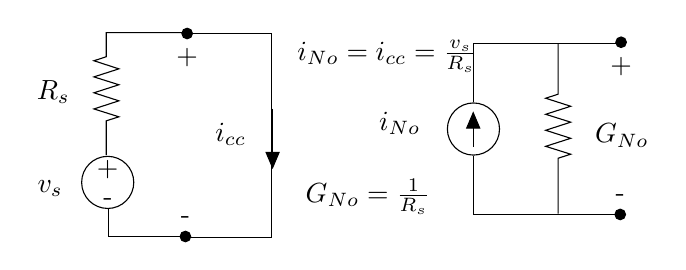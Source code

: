 \begin{tikzpicture}[y=-1cm]
\sf
\draw[black] (3.522,1.867) -- (2.484,1.867) -- (2.484,2.173) -- (2.327,2.224) -- (2.644,2.327) -- (2.327,2.429) -- (2.644,2.529) -- (2.327,2.631) -- (2.644,2.733) -- (2.327,2.836) -- (2.644,2.936) -- (2.484,2.987) -- (2.484,3.422);
\draw[black] (8.222,2) -- (8.222,2.649) -- (8.064,2.7) -- (8.382,2.802) -- (8.064,2.904) -- (8.382,3.004) -- (8.064,3.107) -- (8.382,3.209) -- (8.064,3.311) -- (8.382,3.411) -- (8.222,3.462) -- (8.222,4.167);
\draw[black] (2.502,3.769) ellipse (0.331cm and 0.331cm);
\path (2.502,3.698) node[text=black,anchor=base] {+};
\path (2.507,4.06) node[text=black,anchor=base] {-};
\filldraw[black] (3.511,1.878) ellipse (0.067cm and 0.067cm);
\path (3.511,2.278) node[text=black,anchor=base] {+};
\filldraw[black] (3.489,4.456) ellipse (0.067cm and 0.067cm);
\path (3.489,4.291) node[text=black,anchor=base] {-};
\filldraw[black] (9.022,1.989) ellipse (0.067cm and 0.067cm);
\path (9.022,2.389) node[text=black,anchor=base] {+};
\filldraw[black] (9.011,4.176) ellipse (0.067cm and 0.067cm);
\path (9.011,4.011) node[text=black,anchor=base] {-};
\draw[black] (2.511,4.111) -- (2.511,4.456) -- (3.489,4.456);
\draw[black] (3.518,1.878) -- (4.584,1.878) -- (4.584,4.467) -- (3.518,4.467);
\draw[arrows=-triangle 45,black] (4.596,2.833) -- (4.596,3.6);
\draw[black] (7.144,2.744) -- (7.144,2) -- (9.011,2);
\draw[black] (7.144,3.433) -- (7.144,4.178) -- (9.011,4.178);
\path (2.144,2.711) node[text=black,anchor=base east] {$R_s$};
\path (2.056,3.9) node[text=black,anchor=base east] {$v_s$};
\path (4.384,3.244) node[text=black,anchor=base east] {$i_{cc}$};
\path (4.787,2.216) node[text=black,anchor=base west] {$i_{No}=i_{cc}=\frac{v_s}{R_s}$};
\path (4.893,4.02) node[text=black,anchor=base west] {$G_{No}=\frac{1}{R_s}$};
\path (6.598,3.104) node[text=black,anchor=base east] {$i_{No}$};
\path (8.567,3.267) node[text=black,anchor=base west] {$G_{No}$};
\draw[arrows=-triangle 45,black] (7.144,3.322) -- (7.144,2.867);
\draw[black] (7.147,3.091) ellipse (0.331cm and 0.331cm);

\end{tikzpicture}%

%% Configure (x)emacs for this file ...
%% Local Variables:
%% mode: latex
%% End: